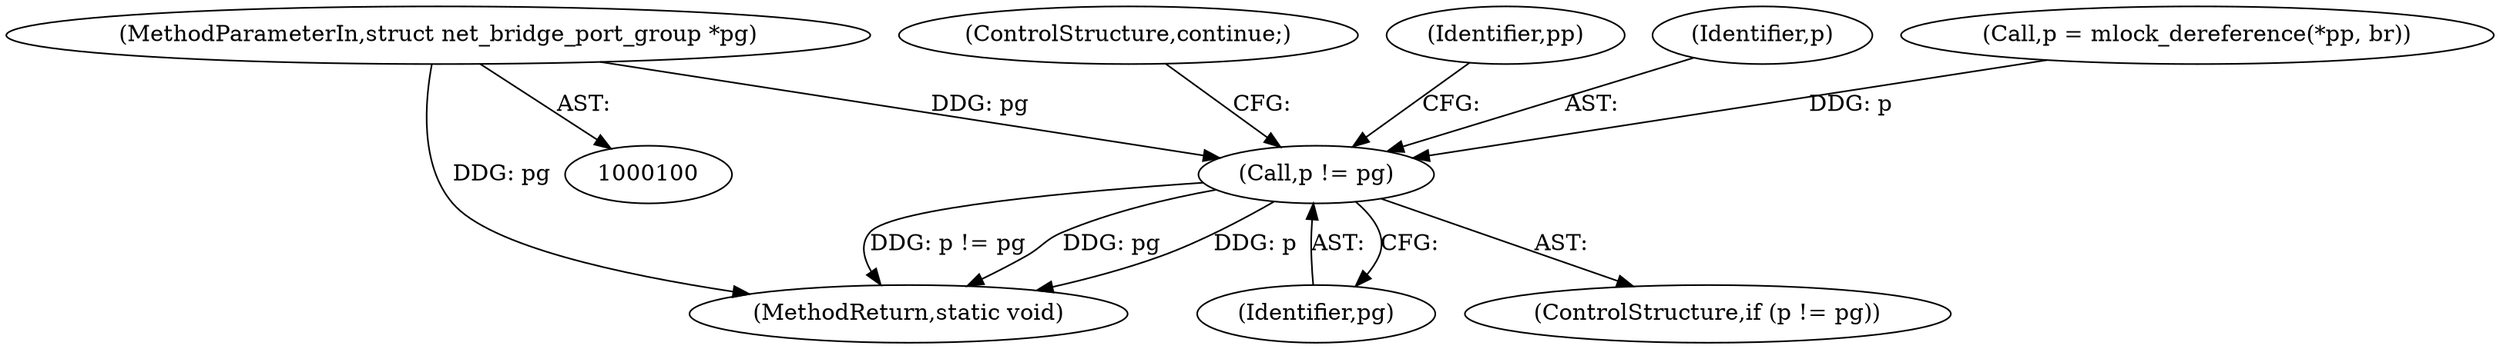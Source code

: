 digraph "0_linux_c7e8e8a8f7a70b343ca1e0f90a31e35ab2d16de1_0@pointer" {
"1000102" [label="(MethodParameterIn,struct net_bridge_port_group *pg)"];
"1000151" [label="(Call,p != pg)"];
"1000154" [label="(ControlStructure,continue;)"];
"1000153" [label="(Identifier,pg)"];
"1000205" [label="(MethodReturn,static void)"];
"1000157" [label="(Identifier,pp)"];
"1000152" [label="(Identifier,p)"];
"1000150" [label="(ControlStructure,if (p != pg))"];
"1000102" [label="(MethodParameterIn,struct net_bridge_port_group *pg)"];
"1000151" [label="(Call,p != pg)"];
"1000136" [label="(Call,p = mlock_dereference(*pp, br))"];
"1000102" -> "1000100"  [label="AST: "];
"1000102" -> "1000205"  [label="DDG: pg"];
"1000102" -> "1000151"  [label="DDG: pg"];
"1000151" -> "1000150"  [label="AST: "];
"1000151" -> "1000153"  [label="CFG: "];
"1000152" -> "1000151"  [label="AST: "];
"1000153" -> "1000151"  [label="AST: "];
"1000154" -> "1000151"  [label="CFG: "];
"1000157" -> "1000151"  [label="CFG: "];
"1000151" -> "1000205"  [label="DDG: p != pg"];
"1000151" -> "1000205"  [label="DDG: pg"];
"1000151" -> "1000205"  [label="DDG: p"];
"1000136" -> "1000151"  [label="DDG: p"];
}
